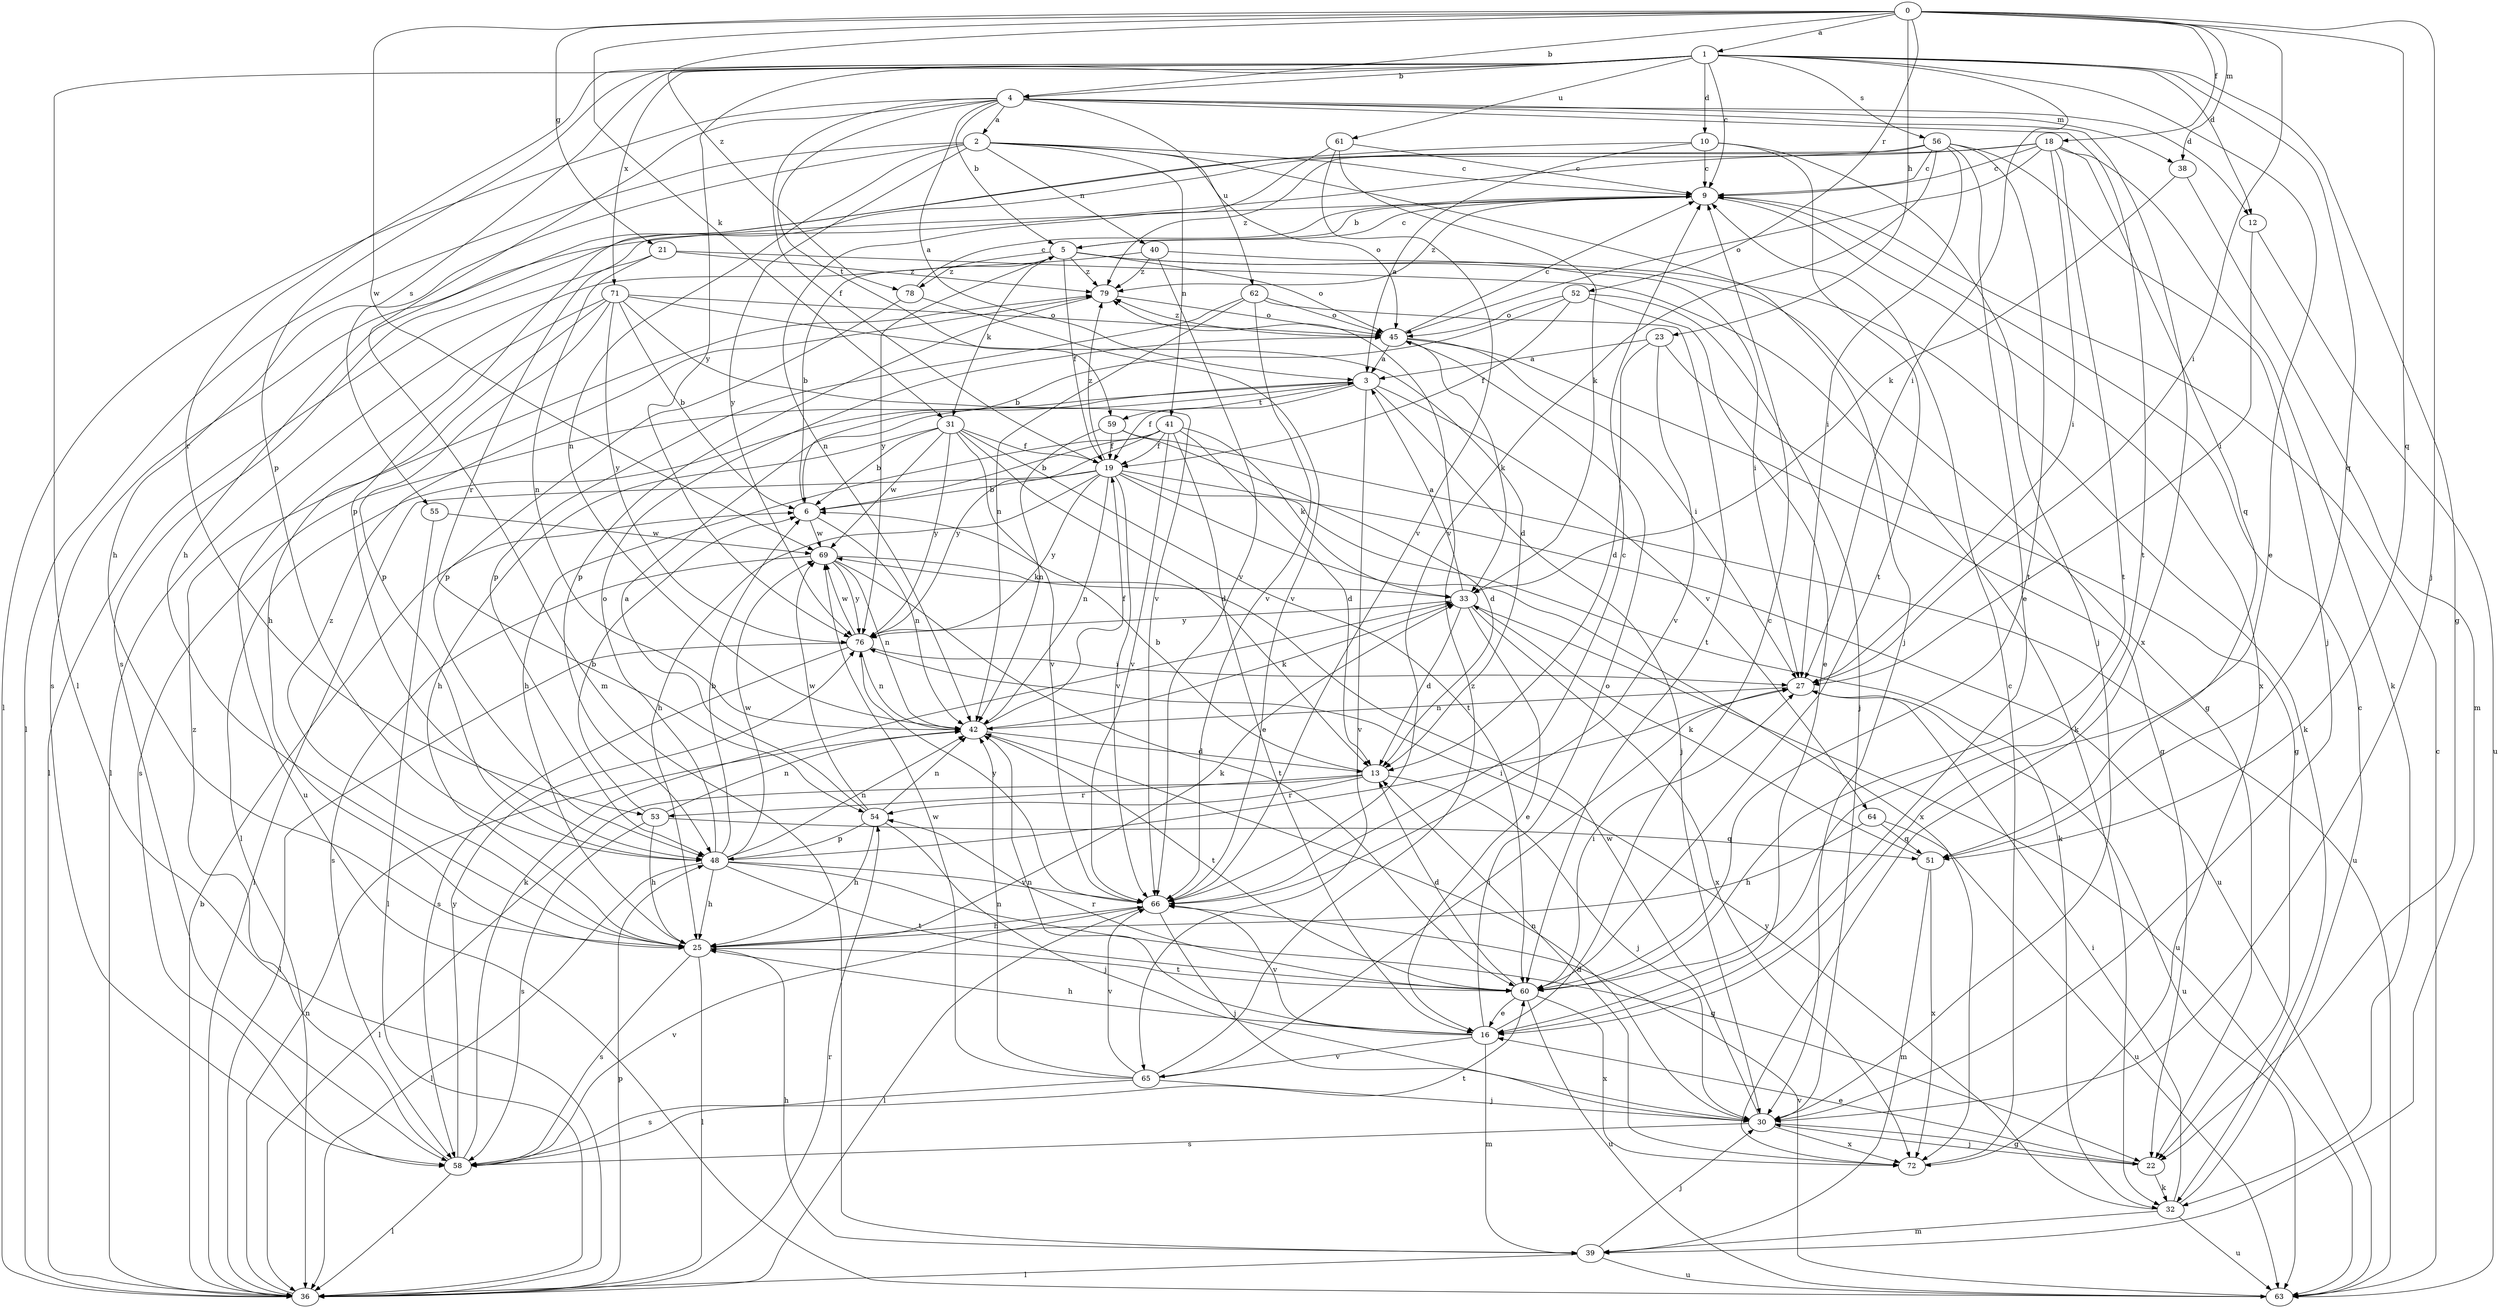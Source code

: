 strict digraph  {
0;
1;
2;
3;
4;
5;
6;
9;
10;
12;
13;
16;
18;
19;
21;
22;
23;
25;
27;
30;
31;
32;
33;
36;
38;
39;
40;
41;
42;
45;
48;
51;
52;
53;
54;
55;
56;
58;
59;
60;
61;
62;
63;
64;
65;
66;
69;
71;
72;
76;
78;
79;
0 -> 1  [label=a];
0 -> 4  [label=b];
0 -> 18  [label=f];
0 -> 21  [label=g];
0 -> 23  [label=h];
0 -> 27  [label=i];
0 -> 30  [label=j];
0 -> 31  [label=k];
0 -> 38  [label=m];
0 -> 51  [label=q];
0 -> 52  [label=r];
0 -> 69  [label=w];
0 -> 78  [label=z];
1 -> 4  [label=b];
1 -> 9  [label=c];
1 -> 10  [label=d];
1 -> 12  [label=d];
1 -> 16  [label=e];
1 -> 22  [label=g];
1 -> 27  [label=i];
1 -> 36  [label=l];
1 -> 48  [label=p];
1 -> 51  [label=q];
1 -> 53  [label=r];
1 -> 55  [label=s];
1 -> 56  [label=s];
1 -> 61  [label=u];
1 -> 71  [label=x];
1 -> 76  [label=y];
2 -> 9  [label=c];
2 -> 25  [label=h];
2 -> 30  [label=j];
2 -> 36  [label=l];
2 -> 40  [label=n];
2 -> 41  [label=n];
2 -> 42  [label=n];
2 -> 45  [label=o];
2 -> 76  [label=y];
3 -> 19  [label=f];
3 -> 30  [label=j];
3 -> 36  [label=l];
3 -> 58  [label=s];
3 -> 59  [label=t];
3 -> 64  [label=v];
3 -> 65  [label=v];
4 -> 2  [label=a];
4 -> 3  [label=a];
4 -> 5  [label=b];
4 -> 12  [label=d];
4 -> 19  [label=f];
4 -> 36  [label=l];
4 -> 38  [label=m];
4 -> 39  [label=m];
4 -> 59  [label=t];
4 -> 60  [label=t];
4 -> 62  [label=u];
4 -> 72  [label=x];
5 -> 9  [label=c];
5 -> 19  [label=f];
5 -> 22  [label=g];
5 -> 31  [label=k];
5 -> 32  [label=k];
5 -> 45  [label=o];
5 -> 76  [label=y];
5 -> 78  [label=z];
5 -> 79  [label=z];
6 -> 5  [label=b];
6 -> 42  [label=n];
6 -> 69  [label=w];
9 -> 5  [label=b];
9 -> 58  [label=s];
9 -> 72  [label=x];
9 -> 79  [label=z];
10 -> 3  [label=a];
10 -> 9  [label=c];
10 -> 30  [label=j];
10 -> 48  [label=p];
10 -> 60  [label=t];
12 -> 27  [label=i];
12 -> 63  [label=u];
13 -> 6  [label=b];
13 -> 30  [label=j];
13 -> 36  [label=l];
13 -> 53  [label=r];
13 -> 54  [label=r];
16 -> 9  [label=c];
16 -> 25  [label=h];
16 -> 39  [label=m];
16 -> 42  [label=n];
16 -> 45  [label=o];
16 -> 65  [label=v];
16 -> 66  [label=v];
18 -> 9  [label=c];
18 -> 27  [label=i];
18 -> 32  [label=k];
18 -> 45  [label=o];
18 -> 51  [label=q];
18 -> 54  [label=r];
18 -> 58  [label=s];
18 -> 60  [label=t];
19 -> 6  [label=b];
19 -> 25  [label=h];
19 -> 32  [label=k];
19 -> 36  [label=l];
19 -> 42  [label=n];
19 -> 63  [label=u];
19 -> 66  [label=v];
19 -> 72  [label=x];
19 -> 76  [label=y];
19 -> 79  [label=z];
21 -> 32  [label=k];
21 -> 36  [label=l];
21 -> 42  [label=n];
21 -> 79  [label=z];
22 -> 16  [label=e];
22 -> 30  [label=j];
22 -> 32  [label=k];
23 -> 3  [label=a];
23 -> 13  [label=d];
23 -> 22  [label=g];
23 -> 66  [label=v];
25 -> 33  [label=k];
25 -> 36  [label=l];
25 -> 58  [label=s];
25 -> 60  [label=t];
25 -> 79  [label=z];
27 -> 42  [label=n];
27 -> 63  [label=u];
30 -> 22  [label=g];
30 -> 42  [label=n];
30 -> 58  [label=s];
30 -> 69  [label=w];
30 -> 72  [label=x];
31 -> 6  [label=b];
31 -> 13  [label=d];
31 -> 19  [label=f];
31 -> 25  [label=h];
31 -> 60  [label=t];
31 -> 66  [label=v];
31 -> 69  [label=w];
31 -> 76  [label=y];
32 -> 9  [label=c];
32 -> 27  [label=i];
32 -> 39  [label=m];
32 -> 63  [label=u];
32 -> 76  [label=y];
33 -> 3  [label=a];
33 -> 13  [label=d];
33 -> 16  [label=e];
33 -> 63  [label=u];
33 -> 72  [label=x];
33 -> 76  [label=y];
36 -> 6  [label=b];
36 -> 42  [label=n];
36 -> 48  [label=p];
36 -> 54  [label=r];
38 -> 33  [label=k];
38 -> 39  [label=m];
39 -> 25  [label=h];
39 -> 30  [label=j];
39 -> 36  [label=l];
39 -> 63  [label=u];
40 -> 27  [label=i];
40 -> 36  [label=l];
40 -> 66  [label=v];
40 -> 79  [label=z];
41 -> 6  [label=b];
41 -> 13  [label=d];
41 -> 16  [label=e];
41 -> 19  [label=f];
41 -> 25  [label=h];
41 -> 33  [label=k];
41 -> 66  [label=v];
41 -> 76  [label=y];
42 -> 13  [label=d];
42 -> 19  [label=f];
42 -> 33  [label=k];
42 -> 60  [label=t];
45 -> 3  [label=a];
45 -> 9  [label=c];
45 -> 22  [label=g];
45 -> 27  [label=i];
45 -> 33  [label=k];
45 -> 79  [label=z];
48 -> 6  [label=b];
48 -> 22  [label=g];
48 -> 25  [label=h];
48 -> 27  [label=i];
48 -> 36  [label=l];
48 -> 42  [label=n];
48 -> 45  [label=o];
48 -> 60  [label=t];
48 -> 66  [label=v];
48 -> 69  [label=w];
51 -> 33  [label=k];
51 -> 39  [label=m];
51 -> 72  [label=x];
52 -> 6  [label=b];
52 -> 16  [label=e];
52 -> 19  [label=f];
52 -> 30  [label=j];
52 -> 45  [label=o];
53 -> 6  [label=b];
53 -> 25  [label=h];
53 -> 42  [label=n];
53 -> 51  [label=q];
53 -> 58  [label=s];
54 -> 3  [label=a];
54 -> 25  [label=h];
54 -> 30  [label=j];
54 -> 42  [label=n];
54 -> 48  [label=p];
54 -> 69  [label=w];
55 -> 36  [label=l];
55 -> 69  [label=w];
56 -> 9  [label=c];
56 -> 16  [label=e];
56 -> 25  [label=h];
56 -> 27  [label=i];
56 -> 30  [label=j];
56 -> 60  [label=t];
56 -> 66  [label=v];
56 -> 79  [label=z];
58 -> 33  [label=k];
58 -> 36  [label=l];
58 -> 60  [label=t];
58 -> 66  [label=v];
58 -> 76  [label=y];
58 -> 79  [label=z];
59 -> 13  [label=d];
59 -> 19  [label=f];
59 -> 42  [label=n];
59 -> 63  [label=u];
60 -> 13  [label=d];
60 -> 16  [label=e];
60 -> 27  [label=i];
60 -> 54  [label=r];
60 -> 63  [label=u];
60 -> 72  [label=x];
61 -> 9  [label=c];
61 -> 33  [label=k];
61 -> 42  [label=n];
61 -> 66  [label=v];
62 -> 42  [label=n];
62 -> 45  [label=o];
62 -> 48  [label=p];
62 -> 60  [label=t];
62 -> 66  [label=v];
63 -> 9  [label=c];
63 -> 66  [label=v];
64 -> 25  [label=h];
64 -> 51  [label=q];
64 -> 63  [label=u];
65 -> 27  [label=i];
65 -> 30  [label=j];
65 -> 42  [label=n];
65 -> 58  [label=s];
65 -> 66  [label=v];
65 -> 69  [label=w];
65 -> 79  [label=z];
66 -> 9  [label=c];
66 -> 25  [label=h];
66 -> 30  [label=j];
66 -> 36  [label=l];
66 -> 76  [label=y];
69 -> 33  [label=k];
69 -> 42  [label=n];
69 -> 58  [label=s];
69 -> 60  [label=t];
69 -> 76  [label=y];
71 -> 6  [label=b];
71 -> 13  [label=d];
71 -> 25  [label=h];
71 -> 45  [label=o];
71 -> 48  [label=p];
71 -> 63  [label=u];
71 -> 66  [label=v];
71 -> 76  [label=y];
72 -> 9  [label=c];
72 -> 13  [label=d];
76 -> 27  [label=i];
76 -> 36  [label=l];
76 -> 42  [label=n];
76 -> 58  [label=s];
76 -> 69  [label=w];
78 -> 9  [label=c];
78 -> 48  [label=p];
78 -> 66  [label=v];
79 -> 45  [label=o];
79 -> 48  [label=p];
}
